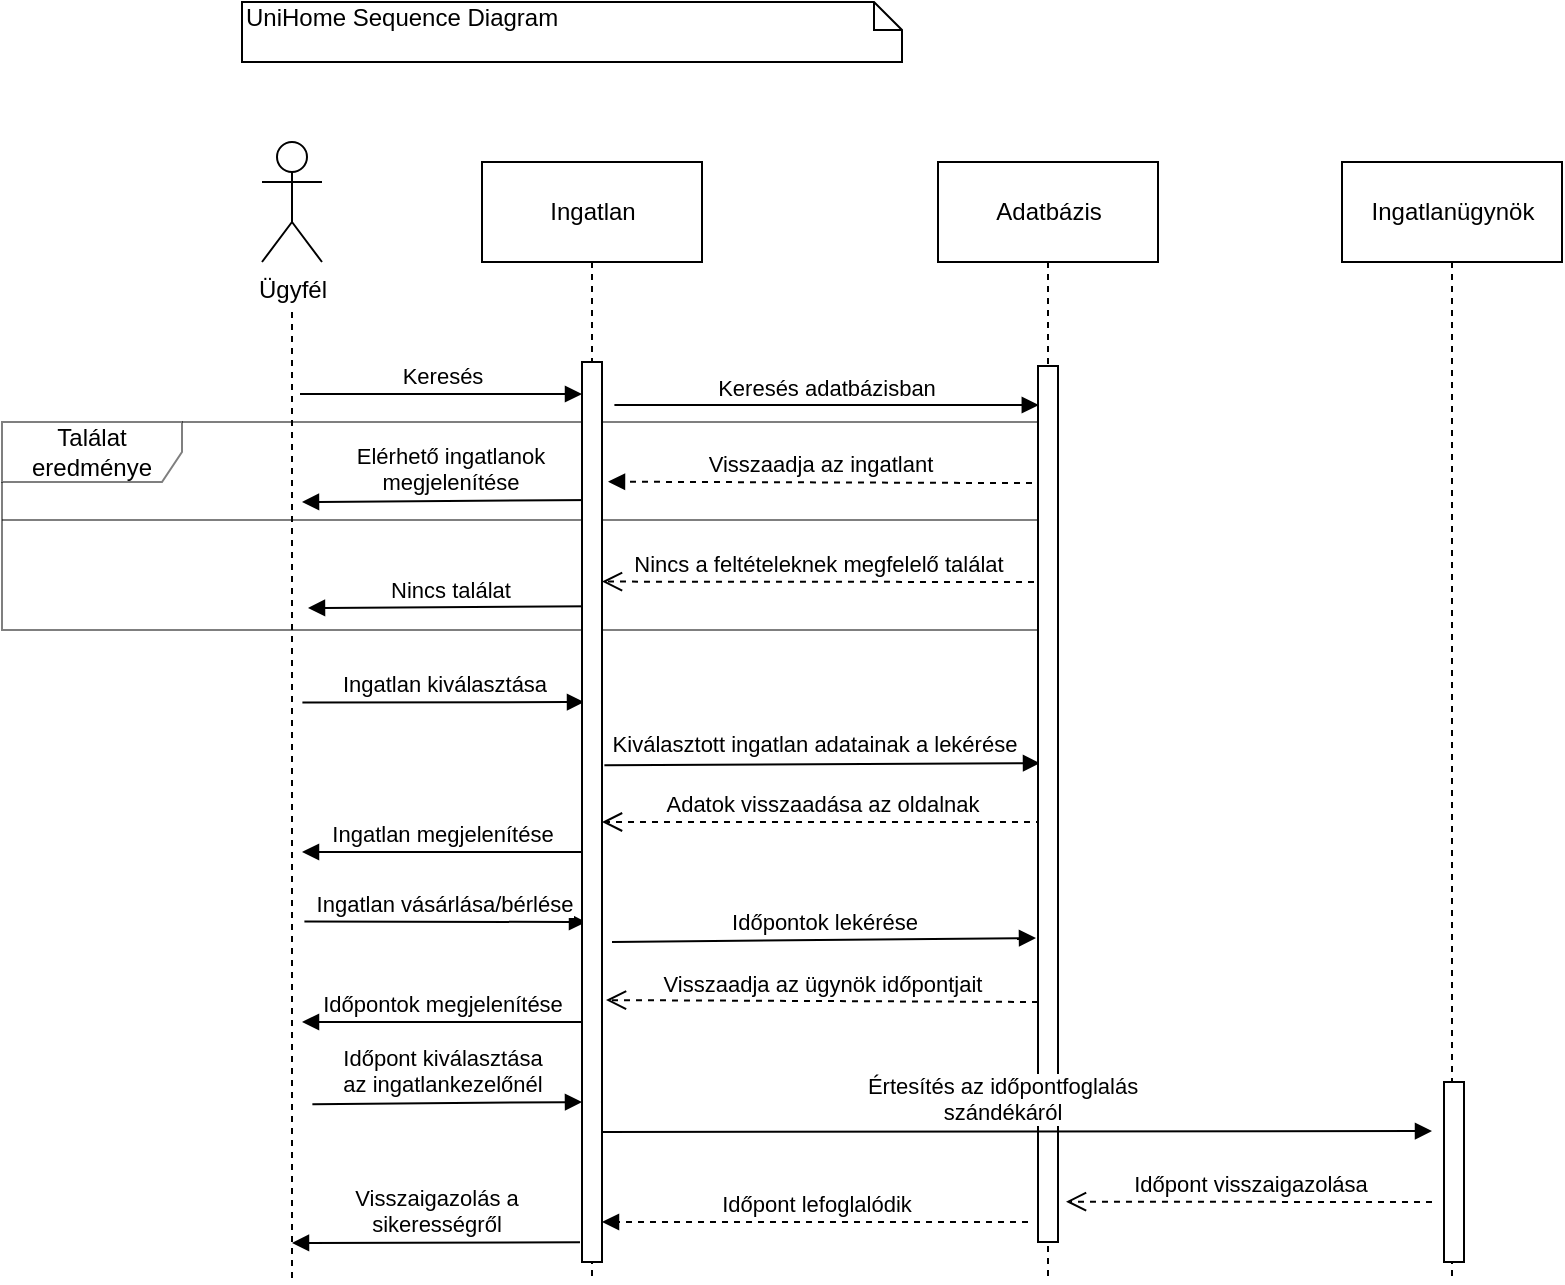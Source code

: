 <mxfile version="12.1.0" type="device" pages="1"><diagram id="tDEG4_G2fv1pWs2iOmlv" name="Page-1"><mxGraphModel dx="1851" dy="561" grid="1" gridSize="10" guides="1" tooltips="1" connect="1" arrows="1" fold="1" page="1" pageScale="1" pageWidth="827" pageHeight="1169" math="0" shadow="0"><root><mxCell id="0"/><mxCell id="1" parent="0"/><mxCell id="HMzWu-IBt8wOorKNnkVC-24" value="" style="line;strokeWidth=1;fillColor=none;align=left;verticalAlign=middle;spacingTop=-1;spacingLeft=3;spacingRight=3;rotatable=0;labelPosition=right;points=[];portConstraint=eastwest;dashed=1;flipH=0;flipV=0;direction=south;" parent="1" vertex="1"><mxGeometry x="15" y="155" width="20" height="485" as="geometry"/></mxCell><mxCell id="K6D97gLHtkTp51XrFhGS-8" value="Találat eredménye" style="shape=umlFrame;whiteSpace=wrap;html=1;shadow=0;comic=0;gradientColor=none;opacity=50;swimlaneFillColor=none;fillColor=#ffffff;width=90;height=30;" vertex="1" parent="1"><mxGeometry x="-120" y="210" width="520" height="104" as="geometry"/></mxCell><mxCell id="2TfKKY9pkp5Y8sQzYOp6-1" value="UniHome Sequence Diagram" style="shape=note;whiteSpace=wrap;html=1;size=14;verticalAlign=top;align=left;spacingTop=-6;" parent="1" vertex="1"><mxGeometry width="330" height="30" as="geometry"/></mxCell><mxCell id="2TfKKY9pkp5Y8sQzYOp6-2" value="Ügyfél" style="shape=umlActor;verticalLabelPosition=bottom;labelBackgroundColor=#ffffff;verticalAlign=top;html=1;" parent="1" vertex="1"><mxGeometry x="10" y="70" width="30" height="60" as="geometry"/></mxCell><mxCell id="2TfKKY9pkp5Y8sQzYOp6-3" value="Ingatlan" style="html=1;" parent="1" vertex="1"><mxGeometry x="120" y="80" width="110" height="50" as="geometry"/></mxCell><mxCell id="2TfKKY9pkp5Y8sQzYOp6-4" value="Adatbázis" style="html=1;" parent="1" vertex="1"><mxGeometry x="348" y="80" width="110" height="50" as="geometry"/></mxCell><mxCell id="2TfKKY9pkp5Y8sQzYOp6-5" value="Ingatlanügynök" style="html=1;" parent="1" vertex="1"><mxGeometry x="550" y="80" width="110" height="50" as="geometry"/></mxCell><mxCell id="2TfKKY9pkp5Y8sQzYOp6-12" value="Keresés" style="html=1;verticalAlign=bottom;endArrow=block;" parent="1" edge="1"><mxGeometry width="80" relative="1" as="geometry"><mxPoint x="29" y="196" as="sourcePoint"/><mxPoint x="170" y="196" as="targetPoint"/></mxGeometry></mxCell><mxCell id="2TfKKY9pkp5Y8sQzYOp6-15" value="" style="line;strokeWidth=1;fillColor=none;align=left;verticalAlign=middle;spacingTop=-1;spacingLeft=3;spacingRight=3;rotatable=0;labelPosition=right;points=[];portConstraint=eastwest;dashed=1;flipH=0;flipV=0;direction=south;" parent="1" vertex="1"><mxGeometry x="393" y="130" width="20" height="510" as="geometry"/></mxCell><mxCell id="2TfKKY9pkp5Y8sQzYOp6-16" value="" style="line;strokeWidth=1;fillColor=none;align=left;verticalAlign=middle;spacingTop=-1;spacingLeft=3;spacingRight=3;rotatable=0;labelPosition=right;points=[];portConstraint=eastwest;dashed=1;flipH=0;flipV=0;direction=south;" parent="1" vertex="1"><mxGeometry x="165" y="130" width="20" height="510" as="geometry"/></mxCell><mxCell id="2TfKKY9pkp5Y8sQzYOp6-17" value="" style="line;strokeWidth=1;fillColor=none;align=left;verticalAlign=middle;spacingTop=-1;spacingLeft=3;spacingRight=3;rotatable=0;labelPosition=right;points=[];portConstraint=eastwest;dashed=1;flipH=0;flipV=0;direction=south;" parent="1" vertex="1"><mxGeometry x="595" y="130" width="20" height="510" as="geometry"/></mxCell><mxCell id="HMzWu-IBt8wOorKNnkVC-5" value="Elérhető ingatlanok &lt;br&gt;megjelenítése" style="html=1;verticalAlign=bottom;endArrow=block;exitX=0.3;exitY=0.376;exitDx=0;exitDy=0;exitPerimeter=0;" parent="1" edge="1"><mxGeometry width="80" relative="1" as="geometry"><mxPoint x="178" y="248.96" as="sourcePoint"/><mxPoint x="30" y="250" as="targetPoint"/></mxGeometry></mxCell><mxCell id="HMzWu-IBt8wOorKNnkVC-6" value="Ingatlan kiválasztása" style="html=1;verticalAlign=bottom;endArrow=block;exitX=0.92;exitY=0.073;exitDx=0;exitDy=0;exitPerimeter=0;" parent="1" edge="1"><mxGeometry width="80" relative="1" as="geometry"><mxPoint x="30.2" y="350.28" as="sourcePoint"/><mxPoint x="171" y="350" as="targetPoint"/></mxGeometry></mxCell><mxCell id="HMzWu-IBt8wOorKNnkVC-7" value="Ingatlan vásárlása/bérlése" style="html=1;verticalAlign=bottom;endArrow=block;exitX=0.92;exitY=0.073;exitDx=0;exitDy=0;exitPerimeter=0;" parent="1" edge="1"><mxGeometry x="-0.009" width="80" relative="1" as="geometry"><mxPoint x="31.2" y="459.78" as="sourcePoint"/><mxPoint x="172" y="460" as="targetPoint"/><mxPoint as="offset"/></mxGeometry></mxCell><mxCell id="HMzWu-IBt8wOorKNnkVC-8" value="Keresés adatbázisban" style="html=1;verticalAlign=bottom;endArrow=block;entryX=0.04;entryY=0.15;entryDx=0;entryDy=0;entryPerimeter=0;exitX=1.12;exitY=0.15;exitDx=0;exitDy=0;exitPerimeter=0;" parent="1" edge="1"><mxGeometry width="80" relative="1" as="geometry"><mxPoint x="186.2" y="201.5" as="sourcePoint"/><mxPoint x="398.4" y="201.5" as="targetPoint"/></mxGeometry></mxCell><mxCell id="HMzWu-IBt8wOorKNnkVC-9" value="Visszaadja az ingatlant" style="html=1;verticalAlign=bottom;endArrow=block;entryX=1.3;entryY=0.133;entryDx=0;entryDy=0;entryPerimeter=0;exitX=-0.3;exitY=0.336;exitDx=0;exitDy=0;exitPerimeter=0;dashed=1;" parent="1" target="K6D97gLHtkTp51XrFhGS-35" edge="1"><mxGeometry width="80" relative="1" as="geometry"><mxPoint x="395" y="240.56" as="sourcePoint"/><mxPoint x="185.4" y="239.72" as="targetPoint"/></mxGeometry></mxCell><mxCell id="HMzWu-IBt8wOorKNnkVC-10" value="Kiválasztott ingatlan adatainak a lekérése" style="html=1;verticalAlign=bottom;endArrow=block;entryX=0;entryY=0.717;entryDx=0;entryDy=0;entryPerimeter=0;exitX=1.12;exitY=0.092;exitDx=0;exitDy=0;exitPerimeter=0;" parent="1" edge="1"><mxGeometry x="-0.037" y="1" width="80" relative="1" as="geometry"><mxPoint x="181.2" y="381.62" as="sourcePoint"/><mxPoint x="399" y="380.57" as="targetPoint"/><mxPoint as="offset"/></mxGeometry></mxCell><mxCell id="HMzWu-IBt8wOorKNnkVC-18" value="&lt;div&gt;Időpont kiválasztása &lt;br&gt;&lt;/div&gt;&lt;div&gt;az ingatlankezelőnél&lt;/div&gt;" style="html=1;verticalAlign=bottom;endArrow=block;exitX=1.12;exitY=0.092;exitDx=0;exitDy=0;exitPerimeter=0;" parent="1" edge="1"><mxGeometry x="-0.037" y="1" width="80" relative="1" as="geometry"><mxPoint x="35.2" y="551.12" as="sourcePoint"/><mxPoint x="170" y="550" as="targetPoint"/><mxPoint as="offset"/></mxGeometry></mxCell><mxCell id="K6D97gLHtkTp51XrFhGS-12" value="" style="line;strokeWidth=1;fillColor=none;align=left;verticalAlign=middle;spacingTop=-1;spacingLeft=3;spacingRight=3;rotatable=0;labelPosition=right;points=[];portConstraint=eastwest;shadow=0;comic=0;opacity=50;" vertex="1" parent="1"><mxGeometry x="-120" y="255" width="520" height="8" as="geometry"/></mxCell><mxCell id="K6D97gLHtkTp51XrFhGS-13" value="Nincs a feltételeknek megfelelő találat" style="html=1;verticalAlign=bottom;endArrow=open;dashed=1;endSize=8;entryX=1;entryY=0.244;entryDx=0;entryDy=0;entryPerimeter=0;strokeWidth=1;" edge="1" parent="1" target="K6D97gLHtkTp51XrFhGS-35"><mxGeometry relative="1" as="geometry"><mxPoint x="396" y="290" as="sourcePoint"/><mxPoint x="187" y="289.91" as="targetPoint"/></mxGeometry></mxCell><mxCell id="K6D97gLHtkTp51XrFhGS-14" value="Nincs találat" style="html=1;verticalAlign=bottom;endArrow=block;strokeWidth=1;exitX=0;exitY=0.629;exitDx=0;exitDy=0;exitPerimeter=0;entryX=1.3;entryY=0.341;entryDx=0;entryDy=0;entryPerimeter=0;" edge="1" parent="1"><mxGeometry width="80" relative="1" as="geometry"><mxPoint x="175" y="302.09" as="sourcePoint"/><mxPoint x="33" y="302.99" as="targetPoint"/><Array as="points"/></mxGeometry></mxCell><mxCell id="2TfKKY9pkp5Y8sQzYOp6-10" value="" style="html=1;points=[];perimeter=orthogonalPerimeter;" parent="1" vertex="1"><mxGeometry x="601" y="540" width="10" height="90" as="geometry"/></mxCell><mxCell id="K6D97gLHtkTp51XrFhGS-17" value="Időpont visszaigazolása" style="html=1;verticalAlign=bottom;endArrow=open;dashed=1;endSize=8;strokeWidth=1;entryX=1.4;entryY=0.954;entryDx=0;entryDy=0;entryPerimeter=0;" edge="1" parent="1" target="K6D97gLHtkTp51XrFhGS-36"><mxGeometry relative="1" as="geometry"><mxPoint x="595" y="600" as="sourcePoint"/><mxPoint x="404" y="600" as="targetPoint"/></mxGeometry></mxCell><mxCell id="K6D97gLHtkTp51XrFhGS-19" value="Adatok visszaadása az oldalnak" style="html=1;verticalAlign=bottom;endArrow=open;dashed=1;endSize=8;strokeWidth=1;" edge="1" parent="1"><mxGeometry relative="1" as="geometry"><mxPoint x="400" y="410" as="sourcePoint"/><mxPoint x="180" y="410" as="targetPoint"/></mxGeometry></mxCell><mxCell id="K6D97gLHtkTp51XrFhGS-20" value="Ingatlan megjelenítése" style="html=1;verticalAlign=bottom;endArrow=block;strokeWidth=1;" edge="1" parent="1"><mxGeometry width="80" relative="1" as="geometry"><mxPoint x="170" y="425" as="sourcePoint"/><mxPoint x="30" y="425" as="targetPoint"/></mxGeometry></mxCell><mxCell id="K6D97gLHtkTp51XrFhGS-23" value="Időpont lefoglalódik" style="html=1;verticalAlign=bottom;endArrow=block;strokeWidth=1;dashed=1;" edge="1" parent="1"><mxGeometry width="80" relative="1" as="geometry"><mxPoint x="393" y="610" as="sourcePoint"/><mxPoint x="180" y="610" as="targetPoint"/></mxGeometry></mxCell><mxCell id="K6D97gLHtkTp51XrFhGS-24" value="&lt;div&gt;Visszaigazolás a &lt;br&gt;&lt;/div&gt;&lt;div&gt;sikerességről&lt;/div&gt;" style="html=1;verticalAlign=bottom;endArrow=block;strokeWidth=1;exitX=-0.1;exitY=0.978;exitDx=0;exitDy=0;exitPerimeter=0;" edge="1" parent="1" source="K6D97gLHtkTp51XrFhGS-35"><mxGeometry width="80" relative="1" as="geometry"><mxPoint x="160" y="620" as="sourcePoint"/><mxPoint x="25" y="620.5" as="targetPoint"/></mxGeometry></mxCell><mxCell id="K6D97gLHtkTp51XrFhGS-25" value="Időpontok lekérése" style="html=1;verticalAlign=bottom;endArrow=block;strokeWidth=1;entryX=-0.1;entryY=0.653;entryDx=0;entryDy=0;entryPerimeter=0;" edge="1" parent="1" target="K6D97gLHtkTp51XrFhGS-36"><mxGeometry width="80" relative="1" as="geometry"><mxPoint x="185" y="470" as="sourcePoint"/><mxPoint x="390" y="469" as="targetPoint"/></mxGeometry></mxCell><mxCell id="K6D97gLHtkTp51XrFhGS-26" value="Visszaadja az ügynök időpontjait" style="html=1;verticalAlign=bottom;endArrow=open;dashed=1;endSize=8;strokeWidth=1;exitX=0;exitY=0.726;exitDx=0;exitDy=0;exitPerimeter=0;entryX=1.2;entryY=0.709;entryDx=0;entryDy=0;entryPerimeter=0;" edge="1" parent="1" source="K6D97gLHtkTp51XrFhGS-36" target="K6D97gLHtkTp51XrFhGS-35"><mxGeometry relative="1" as="geometry"><mxPoint x="388" y="500" as="sourcePoint"/><mxPoint x="190" y="500" as="targetPoint"/></mxGeometry></mxCell><mxCell id="K6D97gLHtkTp51XrFhGS-27" value="Időpontok megjelenítése" style="html=1;verticalAlign=bottom;endArrow=block;strokeWidth=1;" edge="1" parent="1"><mxGeometry width="80" relative="1" as="geometry"><mxPoint x="170" y="510" as="sourcePoint"/><mxPoint x="30" y="510" as="targetPoint"/></mxGeometry></mxCell><mxCell id="K6D97gLHtkTp51XrFhGS-35" value="" style="html=1;points=[];perimeter=orthogonalPerimeter;shadow=0;comic=0;fillColor=#ffffff;gradientColor=none;" vertex="1" parent="1"><mxGeometry x="170" y="180" width="10" height="450" as="geometry"/></mxCell><mxCell id="K6D97gLHtkTp51XrFhGS-36" value="" style="html=1;points=[];perimeter=orthogonalPerimeter;shadow=0;comic=0;fillColor=#ffffff;gradientColor=none;" vertex="1" parent="1"><mxGeometry x="398" y="182" width="10" height="438" as="geometry"/></mxCell><mxCell id="HMzWu-IBt8wOorKNnkVC-19" value="&lt;div&gt;Értesítés az időpontfoglalás&lt;/div&gt;&lt;div&gt; szándékáról&lt;/div&gt;" style="html=1;verticalAlign=bottom;endArrow=block;" parent="1" edge="1"><mxGeometry x="-0.037" y="1" width="80" relative="1" as="geometry"><mxPoint x="180" y="565" as="sourcePoint"/><mxPoint x="595" y="564.5" as="targetPoint"/><mxPoint as="offset"/></mxGeometry></mxCell></root></mxGraphModel></diagram></mxfile>